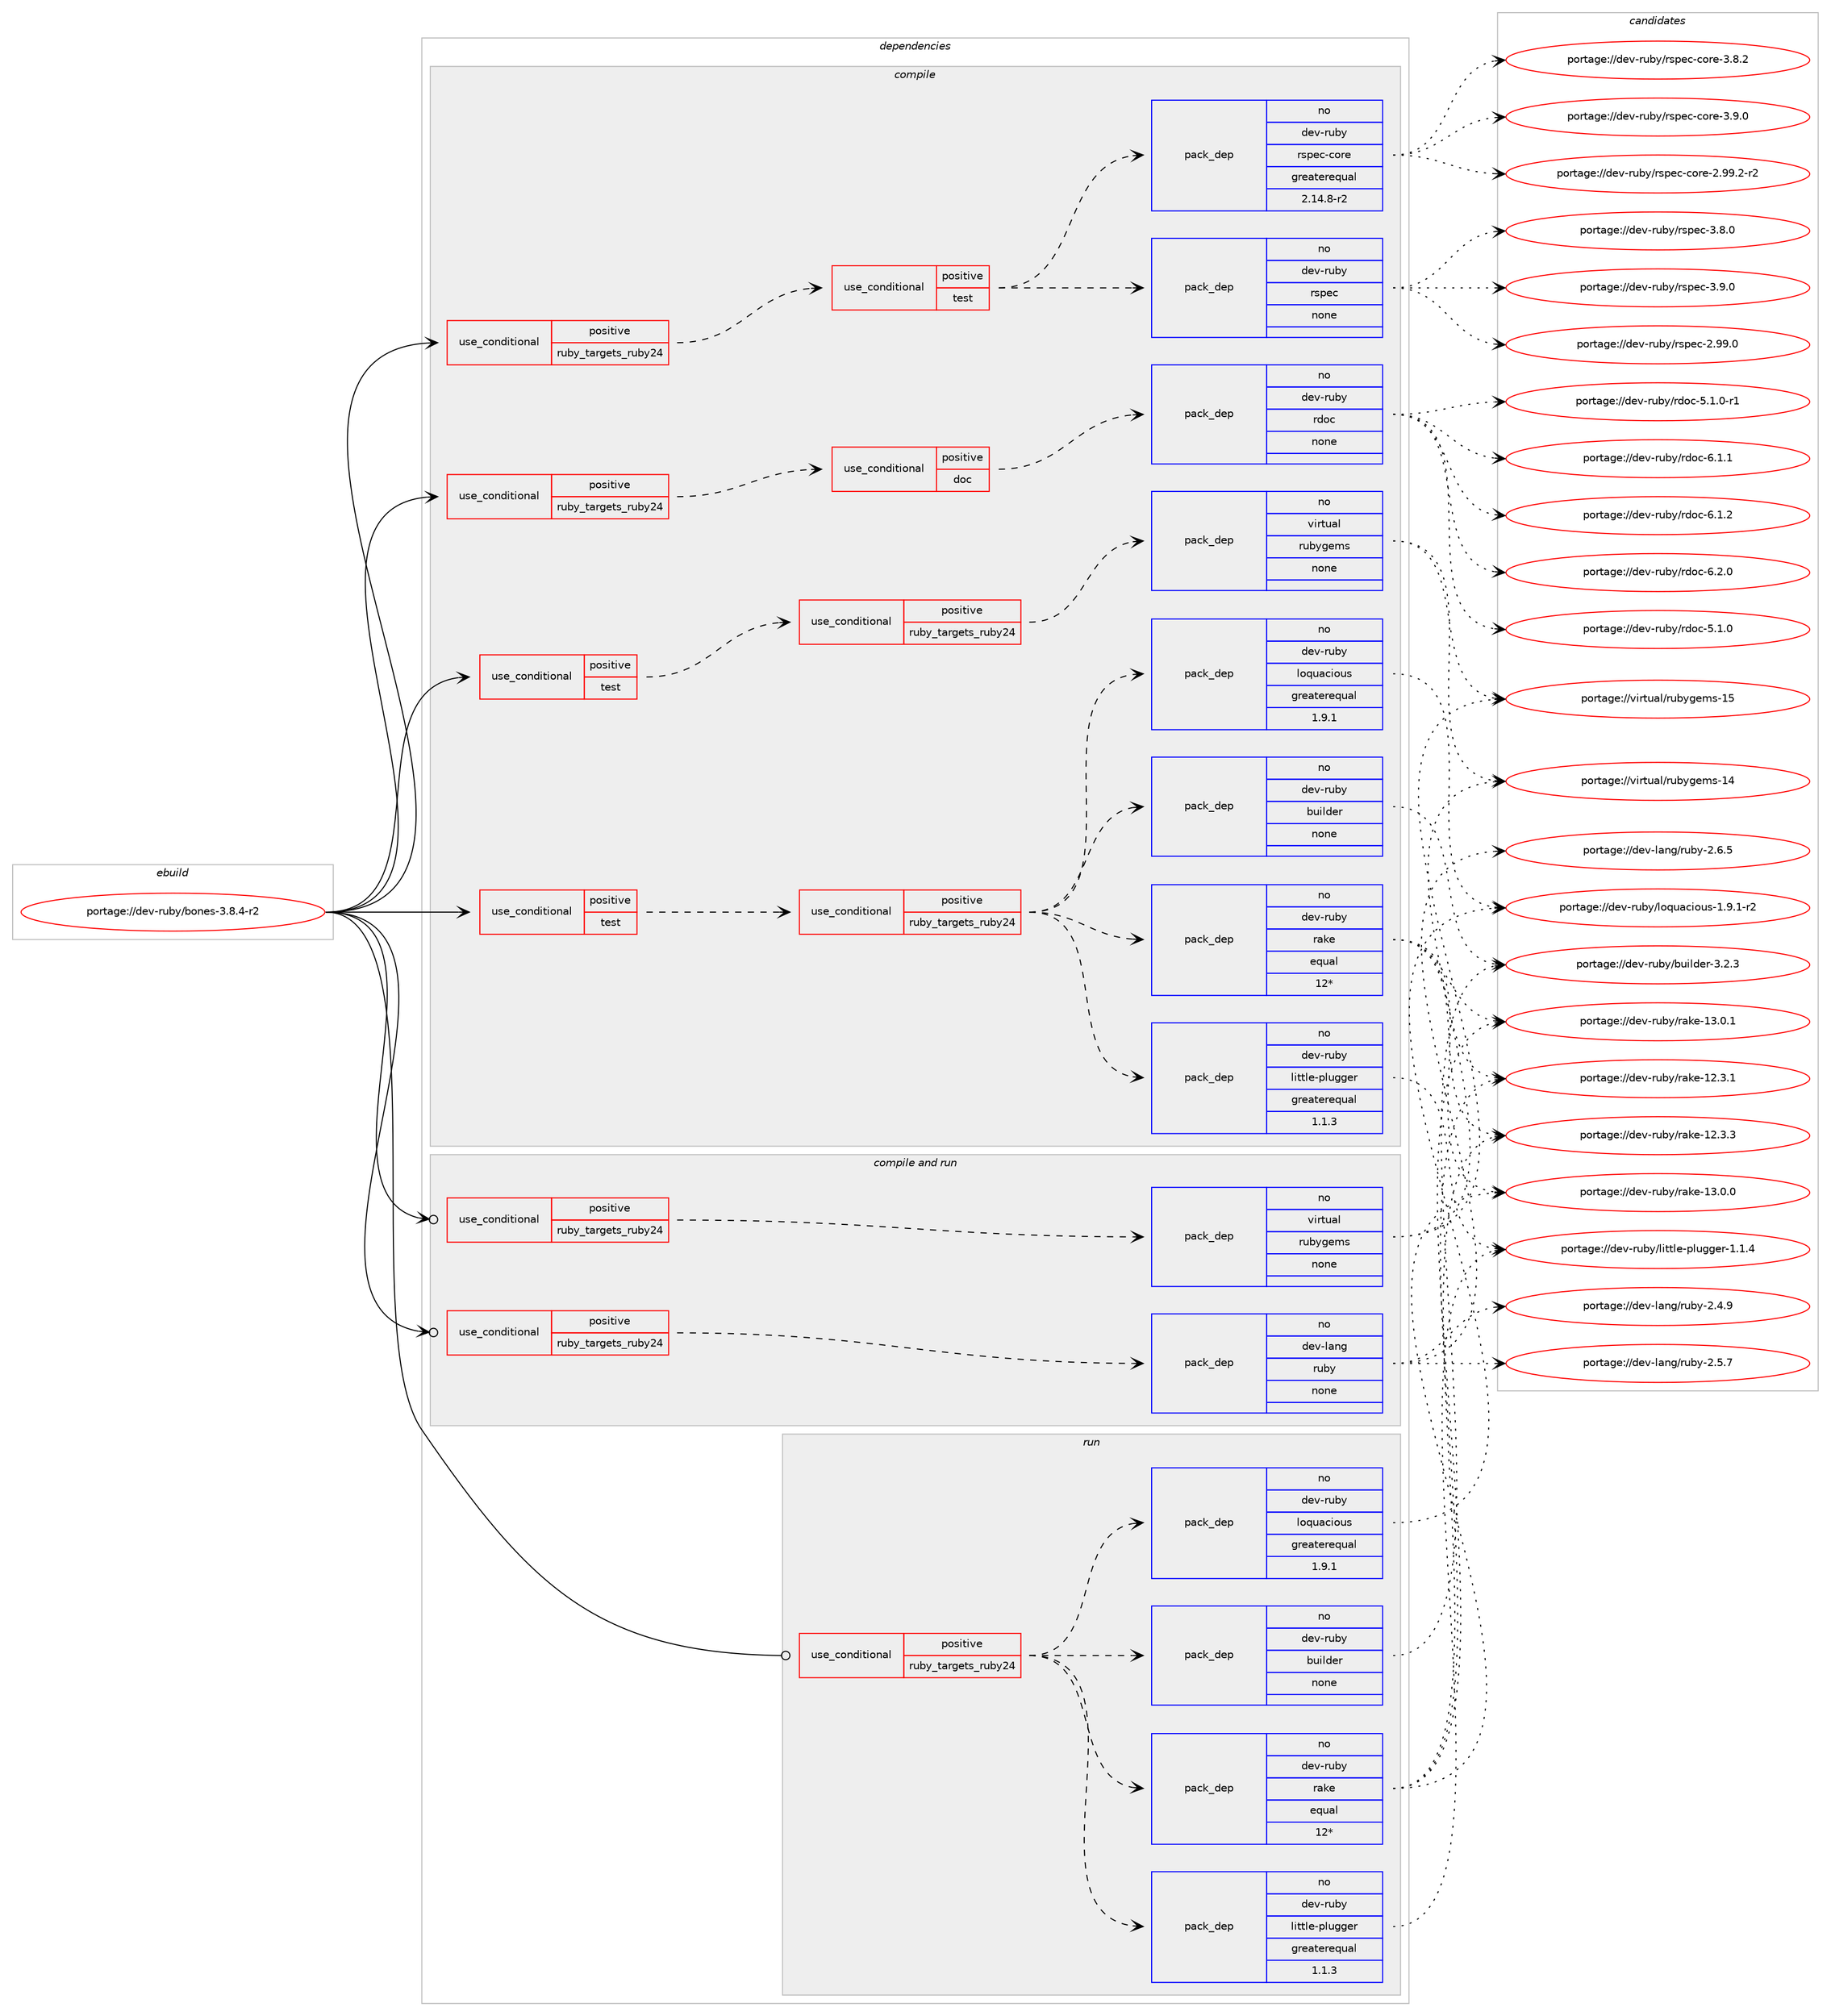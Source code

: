 digraph prolog {

# *************
# Graph options
# *************

newrank=true;
concentrate=true;
compound=true;
graph [rankdir=LR,fontname=Helvetica,fontsize=10,ranksep=1.5];#, ranksep=2.5, nodesep=0.2];
edge  [arrowhead=vee];
node  [fontname=Helvetica,fontsize=10];

# **********
# The ebuild
# **********

subgraph cluster_leftcol {
color=gray;
rank=same;
label=<<i>ebuild</i>>;
id [label="portage://dev-ruby/bones-3.8.4-r2", color=red, width=4, href="../dev-ruby/bones-3.8.4-r2.svg"];
}

# ****************
# The dependencies
# ****************

subgraph cluster_midcol {
color=gray;
label=<<i>dependencies</i>>;
subgraph cluster_compile {
fillcolor="#eeeeee";
style=filled;
label=<<i>compile</i>>;
subgraph cond48540 {
dependency214107 [label=<<TABLE BORDER="0" CELLBORDER="1" CELLSPACING="0" CELLPADDING="4"><TR><TD ROWSPAN="3" CELLPADDING="10">use_conditional</TD></TR><TR><TD>positive</TD></TR><TR><TD>ruby_targets_ruby24</TD></TR></TABLE>>, shape=none, color=red];
subgraph cond48541 {
dependency214108 [label=<<TABLE BORDER="0" CELLBORDER="1" CELLSPACING="0" CELLPADDING="4"><TR><TD ROWSPAN="3" CELLPADDING="10">use_conditional</TD></TR><TR><TD>positive</TD></TR><TR><TD>doc</TD></TR></TABLE>>, shape=none, color=red];
subgraph pack162095 {
dependency214109 [label=<<TABLE BORDER="0" CELLBORDER="1" CELLSPACING="0" CELLPADDING="4" WIDTH="220"><TR><TD ROWSPAN="6" CELLPADDING="30">pack_dep</TD></TR><TR><TD WIDTH="110">no</TD></TR><TR><TD>dev-ruby</TD></TR><TR><TD>rdoc</TD></TR><TR><TD>none</TD></TR><TR><TD></TD></TR></TABLE>>, shape=none, color=blue];
}
dependency214108:e -> dependency214109:w [weight=20,style="dashed",arrowhead="vee"];
}
dependency214107:e -> dependency214108:w [weight=20,style="dashed",arrowhead="vee"];
}
id:e -> dependency214107:w [weight=20,style="solid",arrowhead="vee"];
subgraph cond48542 {
dependency214110 [label=<<TABLE BORDER="0" CELLBORDER="1" CELLSPACING="0" CELLPADDING="4"><TR><TD ROWSPAN="3" CELLPADDING="10">use_conditional</TD></TR><TR><TD>positive</TD></TR><TR><TD>ruby_targets_ruby24</TD></TR></TABLE>>, shape=none, color=red];
subgraph cond48543 {
dependency214111 [label=<<TABLE BORDER="0" CELLBORDER="1" CELLSPACING="0" CELLPADDING="4"><TR><TD ROWSPAN="3" CELLPADDING="10">use_conditional</TD></TR><TR><TD>positive</TD></TR><TR><TD>test</TD></TR></TABLE>>, shape=none, color=red];
subgraph pack162096 {
dependency214112 [label=<<TABLE BORDER="0" CELLBORDER="1" CELLSPACING="0" CELLPADDING="4" WIDTH="220"><TR><TD ROWSPAN="6" CELLPADDING="30">pack_dep</TD></TR><TR><TD WIDTH="110">no</TD></TR><TR><TD>dev-ruby</TD></TR><TR><TD>rspec</TD></TR><TR><TD>none</TD></TR><TR><TD></TD></TR></TABLE>>, shape=none, color=blue];
}
dependency214111:e -> dependency214112:w [weight=20,style="dashed",arrowhead="vee"];
subgraph pack162097 {
dependency214113 [label=<<TABLE BORDER="0" CELLBORDER="1" CELLSPACING="0" CELLPADDING="4" WIDTH="220"><TR><TD ROWSPAN="6" CELLPADDING="30">pack_dep</TD></TR><TR><TD WIDTH="110">no</TD></TR><TR><TD>dev-ruby</TD></TR><TR><TD>rspec-core</TD></TR><TR><TD>greaterequal</TD></TR><TR><TD>2.14.8-r2</TD></TR></TABLE>>, shape=none, color=blue];
}
dependency214111:e -> dependency214113:w [weight=20,style="dashed",arrowhead="vee"];
}
dependency214110:e -> dependency214111:w [weight=20,style="dashed",arrowhead="vee"];
}
id:e -> dependency214110:w [weight=20,style="solid",arrowhead="vee"];
subgraph cond48544 {
dependency214114 [label=<<TABLE BORDER="0" CELLBORDER="1" CELLSPACING="0" CELLPADDING="4"><TR><TD ROWSPAN="3" CELLPADDING="10">use_conditional</TD></TR><TR><TD>positive</TD></TR><TR><TD>test</TD></TR></TABLE>>, shape=none, color=red];
subgraph cond48545 {
dependency214115 [label=<<TABLE BORDER="0" CELLBORDER="1" CELLSPACING="0" CELLPADDING="4"><TR><TD ROWSPAN="3" CELLPADDING="10">use_conditional</TD></TR><TR><TD>positive</TD></TR><TR><TD>ruby_targets_ruby24</TD></TR></TABLE>>, shape=none, color=red];
subgraph pack162098 {
dependency214116 [label=<<TABLE BORDER="0" CELLBORDER="1" CELLSPACING="0" CELLPADDING="4" WIDTH="220"><TR><TD ROWSPAN="6" CELLPADDING="30">pack_dep</TD></TR><TR><TD WIDTH="110">no</TD></TR><TR><TD>dev-ruby</TD></TR><TR><TD>builder</TD></TR><TR><TD>none</TD></TR><TR><TD></TD></TR></TABLE>>, shape=none, color=blue];
}
dependency214115:e -> dependency214116:w [weight=20,style="dashed",arrowhead="vee"];
subgraph pack162099 {
dependency214117 [label=<<TABLE BORDER="0" CELLBORDER="1" CELLSPACING="0" CELLPADDING="4" WIDTH="220"><TR><TD ROWSPAN="6" CELLPADDING="30">pack_dep</TD></TR><TR><TD WIDTH="110">no</TD></TR><TR><TD>dev-ruby</TD></TR><TR><TD>loquacious</TD></TR><TR><TD>greaterequal</TD></TR><TR><TD>1.9.1</TD></TR></TABLE>>, shape=none, color=blue];
}
dependency214115:e -> dependency214117:w [weight=20,style="dashed",arrowhead="vee"];
subgraph pack162100 {
dependency214118 [label=<<TABLE BORDER="0" CELLBORDER="1" CELLSPACING="0" CELLPADDING="4" WIDTH="220"><TR><TD ROWSPAN="6" CELLPADDING="30">pack_dep</TD></TR><TR><TD WIDTH="110">no</TD></TR><TR><TD>dev-ruby</TD></TR><TR><TD>little-plugger</TD></TR><TR><TD>greaterequal</TD></TR><TR><TD>1.1.3</TD></TR></TABLE>>, shape=none, color=blue];
}
dependency214115:e -> dependency214118:w [weight=20,style="dashed",arrowhead="vee"];
subgraph pack162101 {
dependency214119 [label=<<TABLE BORDER="0" CELLBORDER="1" CELLSPACING="0" CELLPADDING="4" WIDTH="220"><TR><TD ROWSPAN="6" CELLPADDING="30">pack_dep</TD></TR><TR><TD WIDTH="110">no</TD></TR><TR><TD>dev-ruby</TD></TR><TR><TD>rake</TD></TR><TR><TD>equal</TD></TR><TR><TD>12*</TD></TR></TABLE>>, shape=none, color=blue];
}
dependency214115:e -> dependency214119:w [weight=20,style="dashed",arrowhead="vee"];
}
dependency214114:e -> dependency214115:w [weight=20,style="dashed",arrowhead="vee"];
}
id:e -> dependency214114:w [weight=20,style="solid",arrowhead="vee"];
subgraph cond48546 {
dependency214120 [label=<<TABLE BORDER="0" CELLBORDER="1" CELLSPACING="0" CELLPADDING="4"><TR><TD ROWSPAN="3" CELLPADDING="10">use_conditional</TD></TR><TR><TD>positive</TD></TR><TR><TD>test</TD></TR></TABLE>>, shape=none, color=red];
subgraph cond48547 {
dependency214121 [label=<<TABLE BORDER="0" CELLBORDER="1" CELLSPACING="0" CELLPADDING="4"><TR><TD ROWSPAN="3" CELLPADDING="10">use_conditional</TD></TR><TR><TD>positive</TD></TR><TR><TD>ruby_targets_ruby24</TD></TR></TABLE>>, shape=none, color=red];
subgraph pack162102 {
dependency214122 [label=<<TABLE BORDER="0" CELLBORDER="1" CELLSPACING="0" CELLPADDING="4" WIDTH="220"><TR><TD ROWSPAN="6" CELLPADDING="30">pack_dep</TD></TR><TR><TD WIDTH="110">no</TD></TR><TR><TD>virtual</TD></TR><TR><TD>rubygems</TD></TR><TR><TD>none</TD></TR><TR><TD></TD></TR></TABLE>>, shape=none, color=blue];
}
dependency214121:e -> dependency214122:w [weight=20,style="dashed",arrowhead="vee"];
}
dependency214120:e -> dependency214121:w [weight=20,style="dashed",arrowhead="vee"];
}
id:e -> dependency214120:w [weight=20,style="solid",arrowhead="vee"];
}
subgraph cluster_compileandrun {
fillcolor="#eeeeee";
style=filled;
label=<<i>compile and run</i>>;
subgraph cond48548 {
dependency214123 [label=<<TABLE BORDER="0" CELLBORDER="1" CELLSPACING="0" CELLPADDING="4"><TR><TD ROWSPAN="3" CELLPADDING="10">use_conditional</TD></TR><TR><TD>positive</TD></TR><TR><TD>ruby_targets_ruby24</TD></TR></TABLE>>, shape=none, color=red];
subgraph pack162103 {
dependency214124 [label=<<TABLE BORDER="0" CELLBORDER="1" CELLSPACING="0" CELLPADDING="4" WIDTH="220"><TR><TD ROWSPAN="6" CELLPADDING="30">pack_dep</TD></TR><TR><TD WIDTH="110">no</TD></TR><TR><TD>dev-lang</TD></TR><TR><TD>ruby</TD></TR><TR><TD>none</TD></TR><TR><TD></TD></TR></TABLE>>, shape=none, color=blue];
}
dependency214123:e -> dependency214124:w [weight=20,style="dashed",arrowhead="vee"];
}
id:e -> dependency214123:w [weight=20,style="solid",arrowhead="odotvee"];
subgraph cond48549 {
dependency214125 [label=<<TABLE BORDER="0" CELLBORDER="1" CELLSPACING="0" CELLPADDING="4"><TR><TD ROWSPAN="3" CELLPADDING="10">use_conditional</TD></TR><TR><TD>positive</TD></TR><TR><TD>ruby_targets_ruby24</TD></TR></TABLE>>, shape=none, color=red];
subgraph pack162104 {
dependency214126 [label=<<TABLE BORDER="0" CELLBORDER="1" CELLSPACING="0" CELLPADDING="4" WIDTH="220"><TR><TD ROWSPAN="6" CELLPADDING="30">pack_dep</TD></TR><TR><TD WIDTH="110">no</TD></TR><TR><TD>virtual</TD></TR><TR><TD>rubygems</TD></TR><TR><TD>none</TD></TR><TR><TD></TD></TR></TABLE>>, shape=none, color=blue];
}
dependency214125:e -> dependency214126:w [weight=20,style="dashed",arrowhead="vee"];
}
id:e -> dependency214125:w [weight=20,style="solid",arrowhead="odotvee"];
}
subgraph cluster_run {
fillcolor="#eeeeee";
style=filled;
label=<<i>run</i>>;
subgraph cond48550 {
dependency214127 [label=<<TABLE BORDER="0" CELLBORDER="1" CELLSPACING="0" CELLPADDING="4"><TR><TD ROWSPAN="3" CELLPADDING="10">use_conditional</TD></TR><TR><TD>positive</TD></TR><TR><TD>ruby_targets_ruby24</TD></TR></TABLE>>, shape=none, color=red];
subgraph pack162105 {
dependency214128 [label=<<TABLE BORDER="0" CELLBORDER="1" CELLSPACING="0" CELLPADDING="4" WIDTH="220"><TR><TD ROWSPAN="6" CELLPADDING="30">pack_dep</TD></TR><TR><TD WIDTH="110">no</TD></TR><TR><TD>dev-ruby</TD></TR><TR><TD>builder</TD></TR><TR><TD>none</TD></TR><TR><TD></TD></TR></TABLE>>, shape=none, color=blue];
}
dependency214127:e -> dependency214128:w [weight=20,style="dashed",arrowhead="vee"];
subgraph pack162106 {
dependency214129 [label=<<TABLE BORDER="0" CELLBORDER="1" CELLSPACING="0" CELLPADDING="4" WIDTH="220"><TR><TD ROWSPAN="6" CELLPADDING="30">pack_dep</TD></TR><TR><TD WIDTH="110">no</TD></TR><TR><TD>dev-ruby</TD></TR><TR><TD>loquacious</TD></TR><TR><TD>greaterequal</TD></TR><TR><TD>1.9.1</TD></TR></TABLE>>, shape=none, color=blue];
}
dependency214127:e -> dependency214129:w [weight=20,style="dashed",arrowhead="vee"];
subgraph pack162107 {
dependency214130 [label=<<TABLE BORDER="0" CELLBORDER="1" CELLSPACING="0" CELLPADDING="4" WIDTH="220"><TR><TD ROWSPAN="6" CELLPADDING="30">pack_dep</TD></TR><TR><TD WIDTH="110">no</TD></TR><TR><TD>dev-ruby</TD></TR><TR><TD>little-plugger</TD></TR><TR><TD>greaterequal</TD></TR><TR><TD>1.1.3</TD></TR></TABLE>>, shape=none, color=blue];
}
dependency214127:e -> dependency214130:w [weight=20,style="dashed",arrowhead="vee"];
subgraph pack162108 {
dependency214131 [label=<<TABLE BORDER="0" CELLBORDER="1" CELLSPACING="0" CELLPADDING="4" WIDTH="220"><TR><TD ROWSPAN="6" CELLPADDING="30">pack_dep</TD></TR><TR><TD WIDTH="110">no</TD></TR><TR><TD>dev-ruby</TD></TR><TR><TD>rake</TD></TR><TR><TD>equal</TD></TR><TR><TD>12*</TD></TR></TABLE>>, shape=none, color=blue];
}
dependency214127:e -> dependency214131:w [weight=20,style="dashed",arrowhead="vee"];
}
id:e -> dependency214127:w [weight=20,style="solid",arrowhead="odot"];
}
}

# **************
# The candidates
# **************

subgraph cluster_choices {
rank=same;
color=gray;
label=<<i>candidates</i>>;

subgraph choice162095 {
color=black;
nodesep=1;
choiceportage10010111845114117981214711410011199455346494648 [label="portage://dev-ruby/rdoc-5.1.0", color=red, width=4,href="../dev-ruby/rdoc-5.1.0.svg"];
choiceportage100101118451141179812147114100111994553464946484511449 [label="portage://dev-ruby/rdoc-5.1.0-r1", color=red, width=4,href="../dev-ruby/rdoc-5.1.0-r1.svg"];
choiceportage10010111845114117981214711410011199455446494649 [label="portage://dev-ruby/rdoc-6.1.1", color=red, width=4,href="../dev-ruby/rdoc-6.1.1.svg"];
choiceportage10010111845114117981214711410011199455446494650 [label="portage://dev-ruby/rdoc-6.1.2", color=red, width=4,href="../dev-ruby/rdoc-6.1.2.svg"];
choiceportage10010111845114117981214711410011199455446504648 [label="portage://dev-ruby/rdoc-6.2.0", color=red, width=4,href="../dev-ruby/rdoc-6.2.0.svg"];
dependency214109:e -> choiceportage10010111845114117981214711410011199455346494648:w [style=dotted,weight="100"];
dependency214109:e -> choiceportage100101118451141179812147114100111994553464946484511449:w [style=dotted,weight="100"];
dependency214109:e -> choiceportage10010111845114117981214711410011199455446494649:w [style=dotted,weight="100"];
dependency214109:e -> choiceportage10010111845114117981214711410011199455446494650:w [style=dotted,weight="100"];
dependency214109:e -> choiceportage10010111845114117981214711410011199455446504648:w [style=dotted,weight="100"];
}
subgraph choice162096 {
color=black;
nodesep=1;
choiceportage1001011184511411798121471141151121019945504657574648 [label="portage://dev-ruby/rspec-2.99.0", color=red, width=4,href="../dev-ruby/rspec-2.99.0.svg"];
choiceportage10010111845114117981214711411511210199455146564648 [label="portage://dev-ruby/rspec-3.8.0", color=red, width=4,href="../dev-ruby/rspec-3.8.0.svg"];
choiceportage10010111845114117981214711411511210199455146574648 [label="portage://dev-ruby/rspec-3.9.0", color=red, width=4,href="../dev-ruby/rspec-3.9.0.svg"];
dependency214112:e -> choiceportage1001011184511411798121471141151121019945504657574648:w [style=dotted,weight="100"];
dependency214112:e -> choiceportage10010111845114117981214711411511210199455146564648:w [style=dotted,weight="100"];
dependency214112:e -> choiceportage10010111845114117981214711411511210199455146574648:w [style=dotted,weight="100"];
}
subgraph choice162097 {
color=black;
nodesep=1;
choiceportage100101118451141179812147114115112101994599111114101455046575746504511450 [label="portage://dev-ruby/rspec-core-2.99.2-r2", color=red, width=4,href="../dev-ruby/rspec-core-2.99.2-r2.svg"];
choiceportage100101118451141179812147114115112101994599111114101455146564650 [label="portage://dev-ruby/rspec-core-3.8.2", color=red, width=4,href="../dev-ruby/rspec-core-3.8.2.svg"];
choiceportage100101118451141179812147114115112101994599111114101455146574648 [label="portage://dev-ruby/rspec-core-3.9.0", color=red, width=4,href="../dev-ruby/rspec-core-3.9.0.svg"];
dependency214113:e -> choiceportage100101118451141179812147114115112101994599111114101455046575746504511450:w [style=dotted,weight="100"];
dependency214113:e -> choiceportage100101118451141179812147114115112101994599111114101455146564650:w [style=dotted,weight="100"];
dependency214113:e -> choiceportage100101118451141179812147114115112101994599111114101455146574648:w [style=dotted,weight="100"];
}
subgraph choice162098 {
color=black;
nodesep=1;
choiceportage10010111845114117981214798117105108100101114455146504651 [label="portage://dev-ruby/builder-3.2.3", color=red, width=4,href="../dev-ruby/builder-3.2.3.svg"];
dependency214116:e -> choiceportage10010111845114117981214798117105108100101114455146504651:w [style=dotted,weight="100"];
}
subgraph choice162099 {
color=black;
nodesep=1;
choiceportage10010111845114117981214710811111311797991051111171154549465746494511450 [label="portage://dev-ruby/loquacious-1.9.1-r2", color=red, width=4,href="../dev-ruby/loquacious-1.9.1-r2.svg"];
dependency214117:e -> choiceportage10010111845114117981214710811111311797991051111171154549465746494511450:w [style=dotted,weight="100"];
}
subgraph choice162100 {
color=black;
nodesep=1;
choiceportage10010111845114117981214710810511611610810145112108117103103101114454946494652 [label="portage://dev-ruby/little-plugger-1.1.4", color=red, width=4,href="../dev-ruby/little-plugger-1.1.4.svg"];
dependency214118:e -> choiceportage10010111845114117981214710810511611610810145112108117103103101114454946494652:w [style=dotted,weight="100"];
}
subgraph choice162101 {
color=black;
nodesep=1;
choiceportage1001011184511411798121471149710710145495046514649 [label="portage://dev-ruby/rake-12.3.1", color=red, width=4,href="../dev-ruby/rake-12.3.1.svg"];
choiceportage1001011184511411798121471149710710145495046514651 [label="portage://dev-ruby/rake-12.3.3", color=red, width=4,href="../dev-ruby/rake-12.3.3.svg"];
choiceportage1001011184511411798121471149710710145495146484648 [label="portage://dev-ruby/rake-13.0.0", color=red, width=4,href="../dev-ruby/rake-13.0.0.svg"];
choiceportage1001011184511411798121471149710710145495146484649 [label="portage://dev-ruby/rake-13.0.1", color=red, width=4,href="../dev-ruby/rake-13.0.1.svg"];
dependency214119:e -> choiceportage1001011184511411798121471149710710145495046514649:w [style=dotted,weight="100"];
dependency214119:e -> choiceportage1001011184511411798121471149710710145495046514651:w [style=dotted,weight="100"];
dependency214119:e -> choiceportage1001011184511411798121471149710710145495146484648:w [style=dotted,weight="100"];
dependency214119:e -> choiceportage1001011184511411798121471149710710145495146484649:w [style=dotted,weight="100"];
}
subgraph choice162102 {
color=black;
nodesep=1;
choiceportage118105114116117971084711411798121103101109115454952 [label="portage://virtual/rubygems-14", color=red, width=4,href="../virtual/rubygems-14.svg"];
choiceportage118105114116117971084711411798121103101109115454953 [label="portage://virtual/rubygems-15", color=red, width=4,href="../virtual/rubygems-15.svg"];
dependency214122:e -> choiceportage118105114116117971084711411798121103101109115454952:w [style=dotted,weight="100"];
dependency214122:e -> choiceportage118105114116117971084711411798121103101109115454953:w [style=dotted,weight="100"];
}
subgraph choice162103 {
color=black;
nodesep=1;
choiceportage10010111845108971101034711411798121455046524657 [label="portage://dev-lang/ruby-2.4.9", color=red, width=4,href="../dev-lang/ruby-2.4.9.svg"];
choiceportage10010111845108971101034711411798121455046534655 [label="portage://dev-lang/ruby-2.5.7", color=red, width=4,href="../dev-lang/ruby-2.5.7.svg"];
choiceportage10010111845108971101034711411798121455046544653 [label="portage://dev-lang/ruby-2.6.5", color=red, width=4,href="../dev-lang/ruby-2.6.5.svg"];
dependency214124:e -> choiceportage10010111845108971101034711411798121455046524657:w [style=dotted,weight="100"];
dependency214124:e -> choiceportage10010111845108971101034711411798121455046534655:w [style=dotted,weight="100"];
dependency214124:e -> choiceportage10010111845108971101034711411798121455046544653:w [style=dotted,weight="100"];
}
subgraph choice162104 {
color=black;
nodesep=1;
choiceportage118105114116117971084711411798121103101109115454952 [label="portage://virtual/rubygems-14", color=red, width=4,href="../virtual/rubygems-14.svg"];
choiceportage118105114116117971084711411798121103101109115454953 [label="portage://virtual/rubygems-15", color=red, width=4,href="../virtual/rubygems-15.svg"];
dependency214126:e -> choiceportage118105114116117971084711411798121103101109115454952:w [style=dotted,weight="100"];
dependency214126:e -> choiceportage118105114116117971084711411798121103101109115454953:w [style=dotted,weight="100"];
}
subgraph choice162105 {
color=black;
nodesep=1;
choiceportage10010111845114117981214798117105108100101114455146504651 [label="portage://dev-ruby/builder-3.2.3", color=red, width=4,href="../dev-ruby/builder-3.2.3.svg"];
dependency214128:e -> choiceportage10010111845114117981214798117105108100101114455146504651:w [style=dotted,weight="100"];
}
subgraph choice162106 {
color=black;
nodesep=1;
choiceportage10010111845114117981214710811111311797991051111171154549465746494511450 [label="portage://dev-ruby/loquacious-1.9.1-r2", color=red, width=4,href="../dev-ruby/loquacious-1.9.1-r2.svg"];
dependency214129:e -> choiceportage10010111845114117981214710811111311797991051111171154549465746494511450:w [style=dotted,weight="100"];
}
subgraph choice162107 {
color=black;
nodesep=1;
choiceportage10010111845114117981214710810511611610810145112108117103103101114454946494652 [label="portage://dev-ruby/little-plugger-1.1.4", color=red, width=4,href="../dev-ruby/little-plugger-1.1.4.svg"];
dependency214130:e -> choiceportage10010111845114117981214710810511611610810145112108117103103101114454946494652:w [style=dotted,weight="100"];
}
subgraph choice162108 {
color=black;
nodesep=1;
choiceportage1001011184511411798121471149710710145495046514649 [label="portage://dev-ruby/rake-12.3.1", color=red, width=4,href="../dev-ruby/rake-12.3.1.svg"];
choiceportage1001011184511411798121471149710710145495046514651 [label="portage://dev-ruby/rake-12.3.3", color=red, width=4,href="../dev-ruby/rake-12.3.3.svg"];
choiceportage1001011184511411798121471149710710145495146484648 [label="portage://dev-ruby/rake-13.0.0", color=red, width=4,href="../dev-ruby/rake-13.0.0.svg"];
choiceportage1001011184511411798121471149710710145495146484649 [label="portage://dev-ruby/rake-13.0.1", color=red, width=4,href="../dev-ruby/rake-13.0.1.svg"];
dependency214131:e -> choiceportage1001011184511411798121471149710710145495046514649:w [style=dotted,weight="100"];
dependency214131:e -> choiceportage1001011184511411798121471149710710145495046514651:w [style=dotted,weight="100"];
dependency214131:e -> choiceportage1001011184511411798121471149710710145495146484648:w [style=dotted,weight="100"];
dependency214131:e -> choiceportage1001011184511411798121471149710710145495146484649:w [style=dotted,weight="100"];
}
}

}

